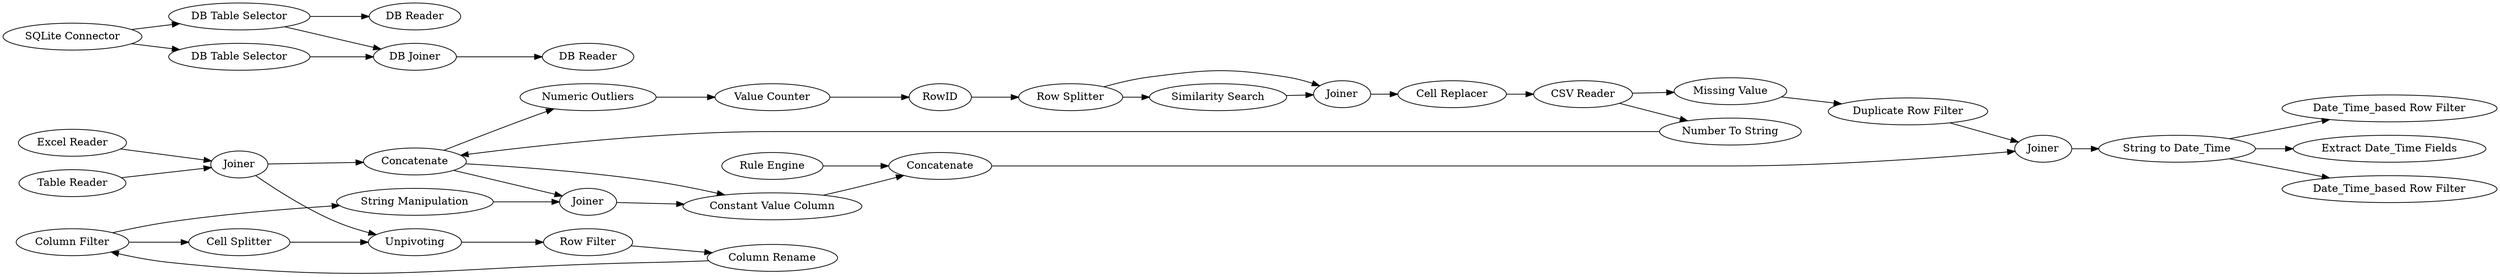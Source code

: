 digraph {
	221 -> 161
	279 -> 283
	269 -> 291
	280 -> 281
	285 -> 287
	221 -> 168
	232 -> 296
	276 -> 299
	278 -> 280
	296 -> 297
	289 -> 231
	300 -> 289
	241 -> 250
	295 -> 231
	231 -> 296
	301 -> 276
	187 -> 192
	241 -> 223
	192 -> 176
	176 -> 301
	220 -> 195
	289 -> 269
	307 -> 187
	289 -> 295
	219 -> 220
	307 -> 192
	241 -> 253
	278 -> 279
	297 -> 241
	290 -> 287
	287 -> 219
	281 -> 282
	293 -> 307
	291 -> 293
	195 -> 221
	161 -> 219
	301 -> 300
	287 -> 289
	168 -> 295
	299 -> 297
	279 -> 281
	231 [label="Constant Value Column"]
	289 [label=Concatenate]
	280 [label="DB Table Selector"]
	307 [label="Row Splitter"]
	269 [label="Numeric Outliers"]
	295 [label=Joiner]
	283 [label="DB Reader"]
	168 [label="String Manipulation"]
	290 [label="Excel Reader"]
	253 [label="Date_Time_based Row Filter"]
	161 [label="Cell Splitter"]
	291 [label="Value Counter"]
	282 [label="DB Reader"]
	281 [label="DB Joiner"]
	223 [label="Extract Date_Time Fields"]
	285 [label="Table Reader"]
	299 [label="Duplicate Row Filter"]
	296 [label=Concatenate]
	287 [label=Joiner]
	293 [label=RowID]
	219 [label=Unpivoting]
	250 [label="Date_Time_based Row Filter"]
	176 [label="Cell Replacer"]
	279 [label="DB Table Selector"]
	301 [label="CSV Reader"]
	195 [label="Column Rename"]
	278 [label="SQLite Connector"]
	232 [label="Rule Engine"]
	192 [label=Joiner]
	241 [label="String to Date_Time"]
	300 [label="Number To String"]
	187 [label="Similarity Search"]
	220 [label="Row Filter"]
	276 [label="Missing Value"]
	297 [label=Joiner]
	221 [label="Column Filter"]
	rankdir=LR
}
